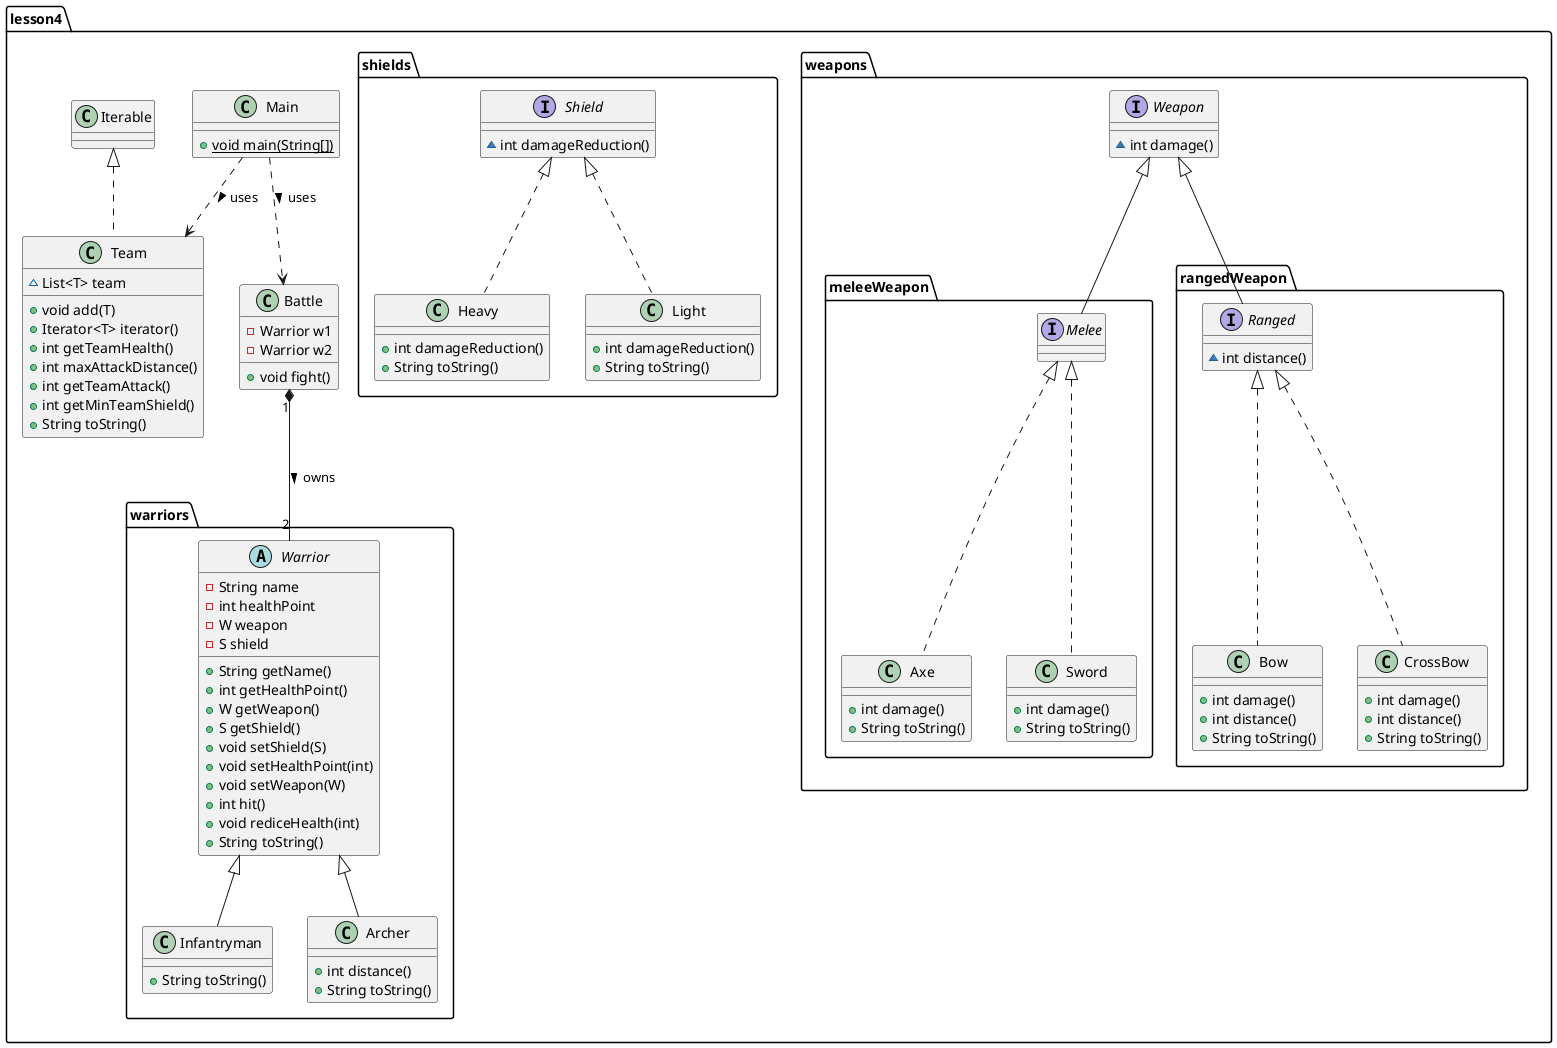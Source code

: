@startuml
interface lesson4.weapons.meleeWeapon.Melee {
}
class lesson4.weapons.meleeWeapon.Axe {
+ int damage()
+ String toString()
}
class lesson4.Team {
~ List<T> team
+ void add(T)
+ Iterator<T> iterator()
+ int getTeamHealth()
+ int maxAttackDistance()
+ int getTeamAttack()
+ int getMinTeamShield()
+ String toString()
}
interface lesson4.weapons.rangedWeapon.Ranged {
~ int distance()
}
' Абстрактный класс Warrior с четрымя приватными полями и 10ю публичными методами
abstract class lesson4.warriors.Warrior {
- String name
- int healthPoint
- W weapon
- S shield
+ String getName()
+ int getHealthPoint()
+ W getWeapon()
+ S getShield()
+ void setShield(S)
+ void setHealthPoint(int)
+ void setWeapon(W)
+ int hit()
+ void rediceHealth(int)
+ String toString()
}
class lesson4.weapons.rangedWeapon.Bow {
+ int damage()
+ int distance()
+ String toString()
}


class lesson4.shields.Heavy {
+ int damageReduction()
+ String toString()
}
class lesson4.warriors.Infantryman {
+ String toString()
}
class lesson4.weapons.meleeWeapon.Sword {
+ int damage()
+ String toString()
}
interface lesson4.weapons.Weapon {
~ int damage()
}
'Класс с двумя приватными полями и одним публичным методом
class lesson4.Battle {
- Warrior w1
- Warrior w2
+ void fight()
}
interface lesson4.shields.Shield {
~ int damageReduction()
}
class lesson4.weapons.rangedWeapon.CrossBow {
+ int damage()
+ int distance()
+ String toString()
}
class lesson4.shields.Light {
+ int damageReduction()
+ String toString()
}
class lesson4.Main {
+ {static} void main(String[])
}
class lesson4.warriors.Archer {
+ int distance()
+ String toString()
}

Battle "1" *-- "2" Warrior : owns >

' Melee наследует от Weapon
lesson4.weapons.Weapon <|-- lesson4.weapons.meleeWeapon.Melee
' Axe реализует интерфейс Melee
lesson4.weapons.meleeWeapon.Melee <|.. lesson4.weapons.meleeWeapon.Axe
' Team реализует интерфейс Iterable
lesson4.Iterable <|.. lesson4.Team
' Ranged наследует от Weapon
lesson4.weapons.Weapon <|-- lesson4.weapons.rangedWeapon.Ranged
' Bow реализует интерфейс Ranged
lesson4.weapons.rangedWeapon.Ranged <|.. lesson4.weapons.rangedWeapon.Bow
' Heavy реализует интерфейс Shield
lesson4.shields.Shield <|.. lesson4.shields.Heavy
' Infantryman наследует от Warrior
lesson4.warriors.Warrior <|-- lesson4.warriors.Infantryman
' Sword реализует интерфейс Melee
lesson4.weapons.meleeWeapon.Melee <|.. lesson4.weapons.meleeWeapon.Sword
' CrossBow реализует интерфейс Ranged
lesson4.weapons.rangedWeapon.Ranged <|.. lesson4.weapons.rangedWeapon.CrossBow
' Light реализует интерфейс Shield
lesson4.shields.Shield <|.. lesson4.shields.Light
' Archer наследует Warrior
lesson4.warriors.Warrior <|-- lesson4.warriors.Archer
' демонстрации зависимости (Dependency)
Main ..> Team : uses >
Main ..> Battle : uses >
@enduml

